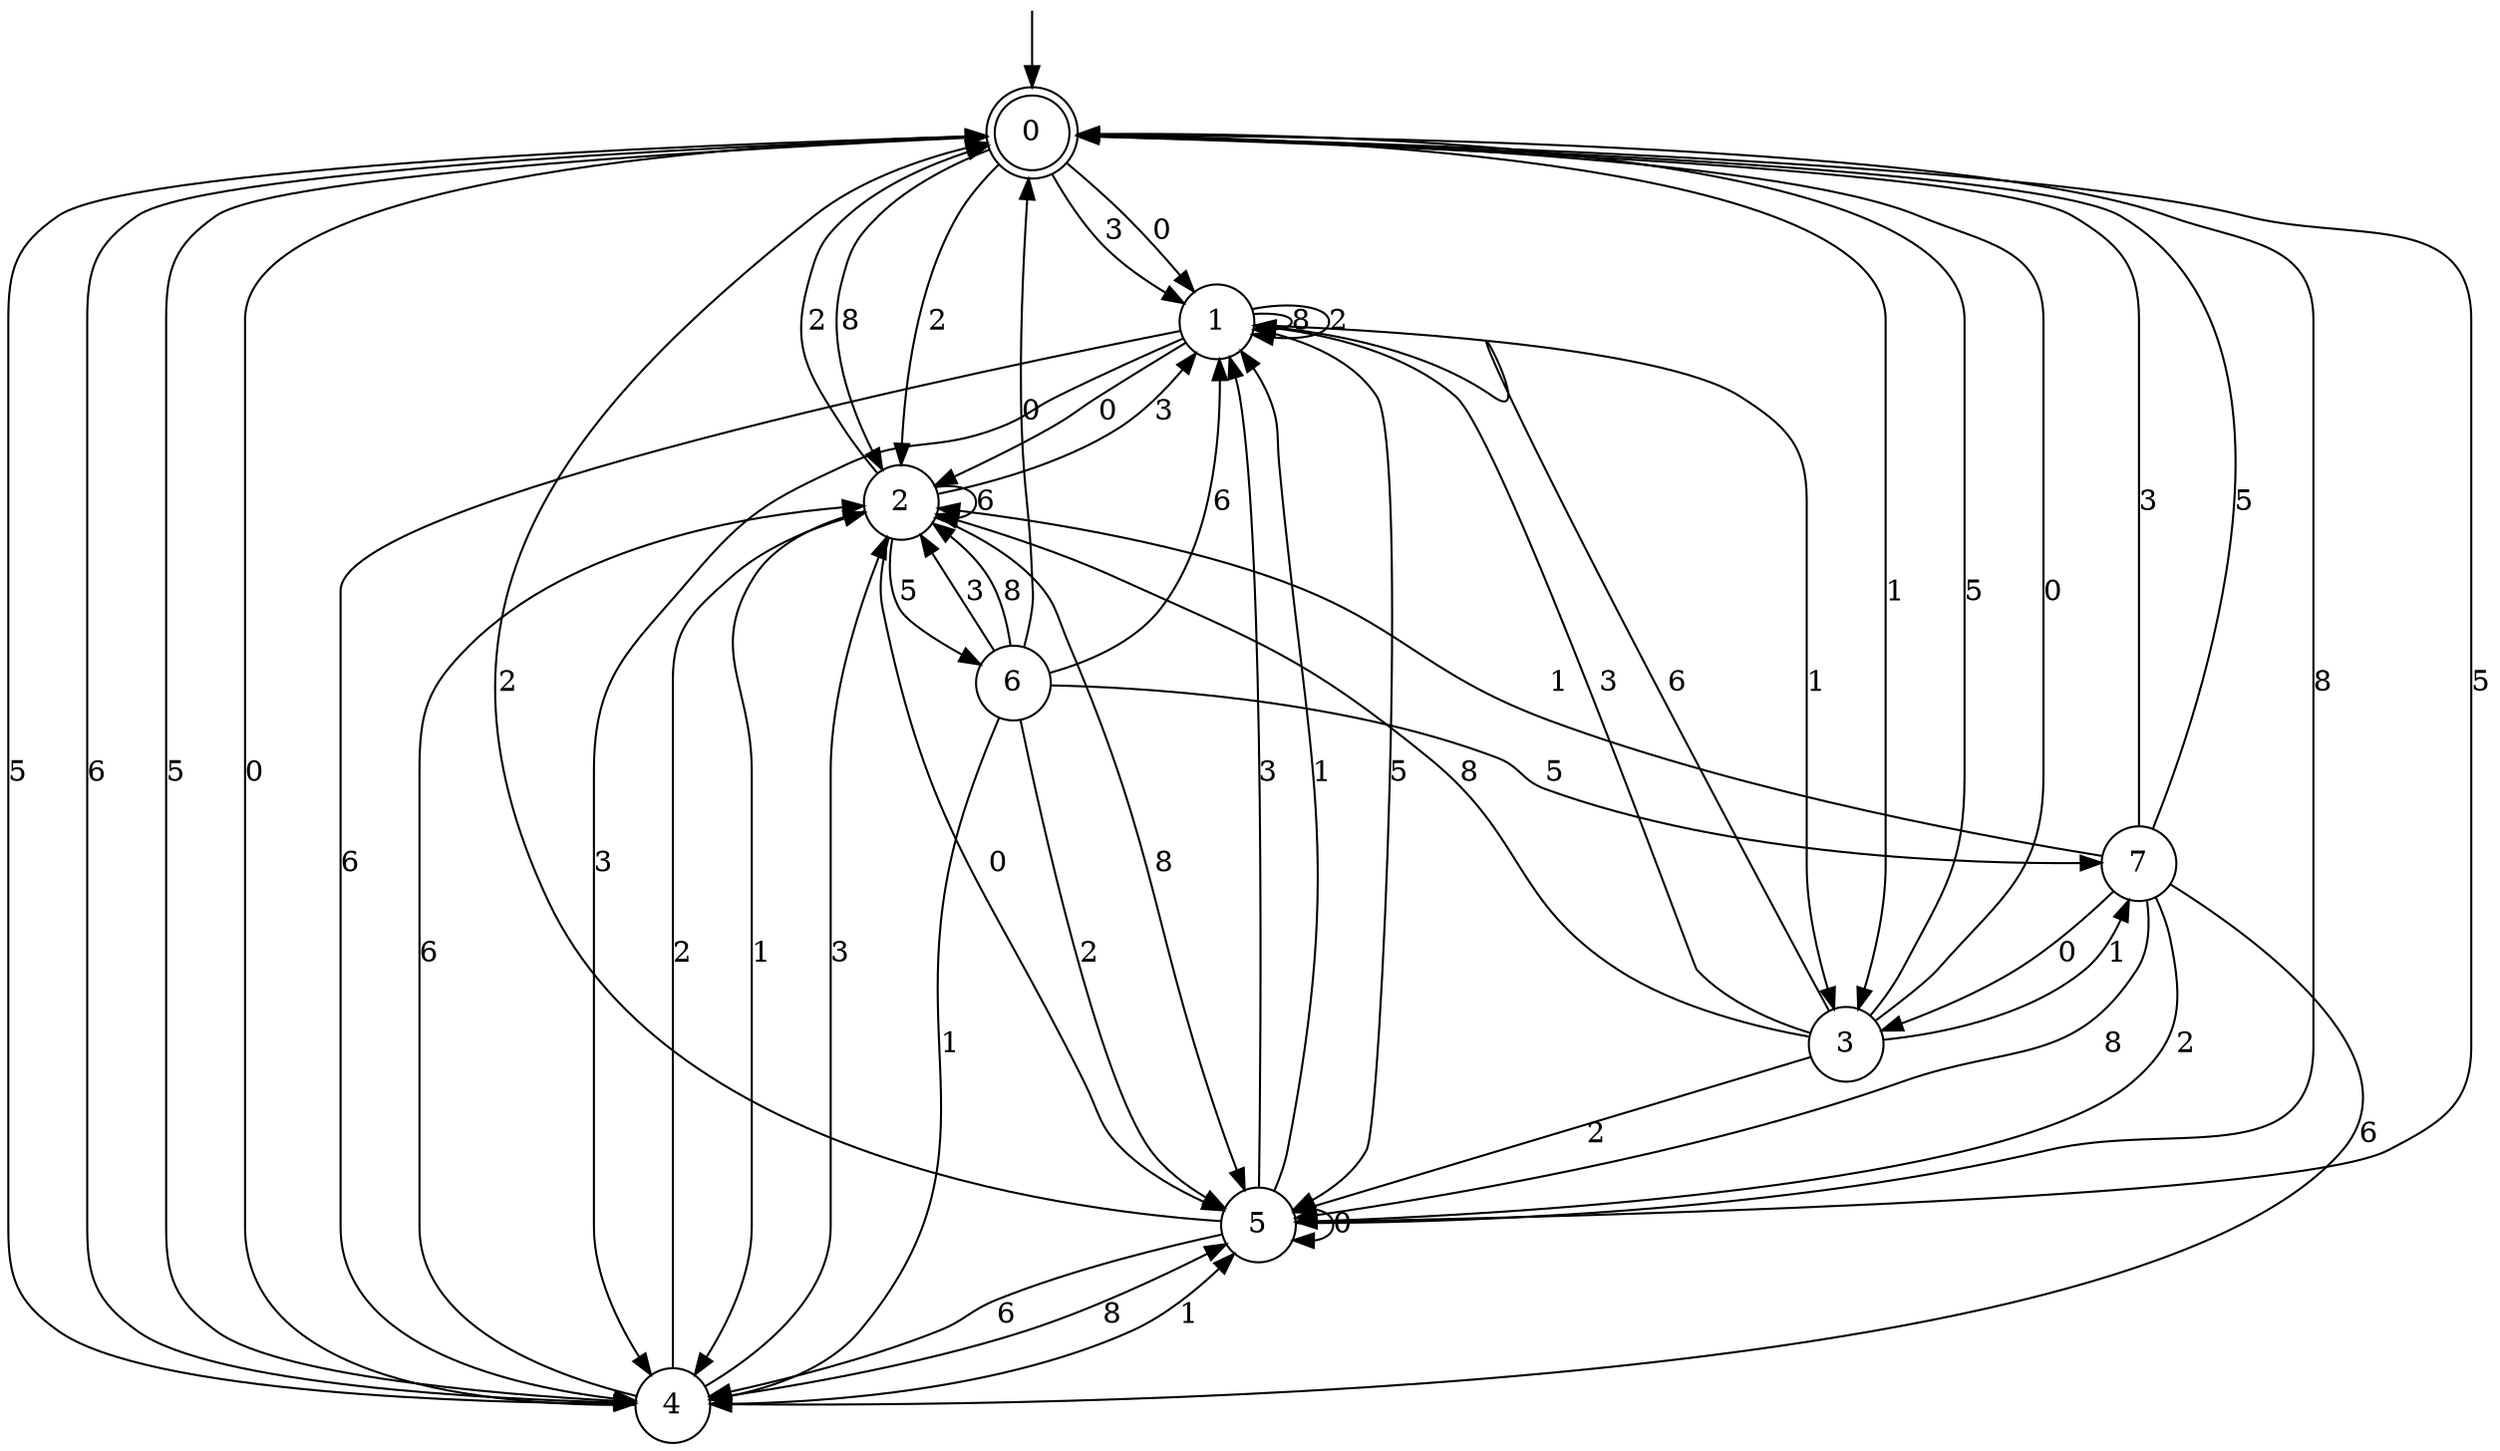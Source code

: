digraph g {

	s0 [shape="doublecircle" label="0"];
	s1 [shape="circle" label="1"];
	s2 [shape="circle" label="2"];
	s3 [shape="circle" label="3"];
	s4 [shape="circle" label="4"];
	s5 [shape="circle" label="5"];
	s6 [shape="circle" label="6"];
	s7 [shape="circle" label="7"];
	s0 -> s1 [label="3"];
	s0 -> s2 [label="8"];
	s0 -> s3 [label="1"];
	s0 -> s4 [label="5"];
	s0 -> s4 [label="6"];
	s0 -> s1 [label="0"];
	s0 -> s2 [label="2"];
	s1 -> s4 [label="3"];
	s1 -> s1 [label="8"];
	s1 -> s3 [label="1"];
	s1 -> s5 [label="5"];
	s1 -> s4 [label="6"];
	s1 -> s2 [label="0"];
	s1 -> s1 [label="2"];
	s2 -> s1 [label="3"];
	s2 -> s5 [label="8"];
	s2 -> s4 [label="1"];
	s2 -> s6 [label="5"];
	s2 -> s2 [label="6"];
	s2 -> s5 [label="0"];
	s2 -> s0 [label="2"];
	s3 -> s1 [label="3"];
	s3 -> s2 [label="8"];
	s3 -> s7 [label="1"];
	s3 -> s0 [label="5"];
	s3 -> s1 [label="6"];
	s3 -> s0 [label="0"];
	s3 -> s5 [label="2"];
	s4 -> s2 [label="3"];
	s4 -> s5 [label="8"];
	s4 -> s5 [label="1"];
	s4 -> s0 [label="5"];
	s4 -> s2 [label="6"];
	s4 -> s0 [label="0"];
	s4 -> s2 [label="2"];
	s5 -> s1 [label="3"];
	s5 -> s0 [label="8"];
	s5 -> s1 [label="1"];
	s5 -> s0 [label="5"];
	s5 -> s4 [label="6"];
	s5 -> s5 [label="0"];
	s5 -> s0 [label="2"];
	s6 -> s2 [label="3"];
	s6 -> s2 [label="8"];
	s6 -> s4 [label="1"];
	s6 -> s7 [label="5"];
	s6 -> s1 [label="6"];
	s6 -> s0 [label="0"];
	s6 -> s5 [label="2"];
	s7 -> s0 [label="3"];
	s7 -> s5 [label="8"];
	s7 -> s2 [label="1"];
	s7 -> s0 [label="5"];
	s7 -> s4 [label="6"];
	s7 -> s3 [label="0"];
	s7 -> s5 [label="2"];

__start0 [label="" shape="none" width="0" height="0"];
__start0 -> s0;

}
